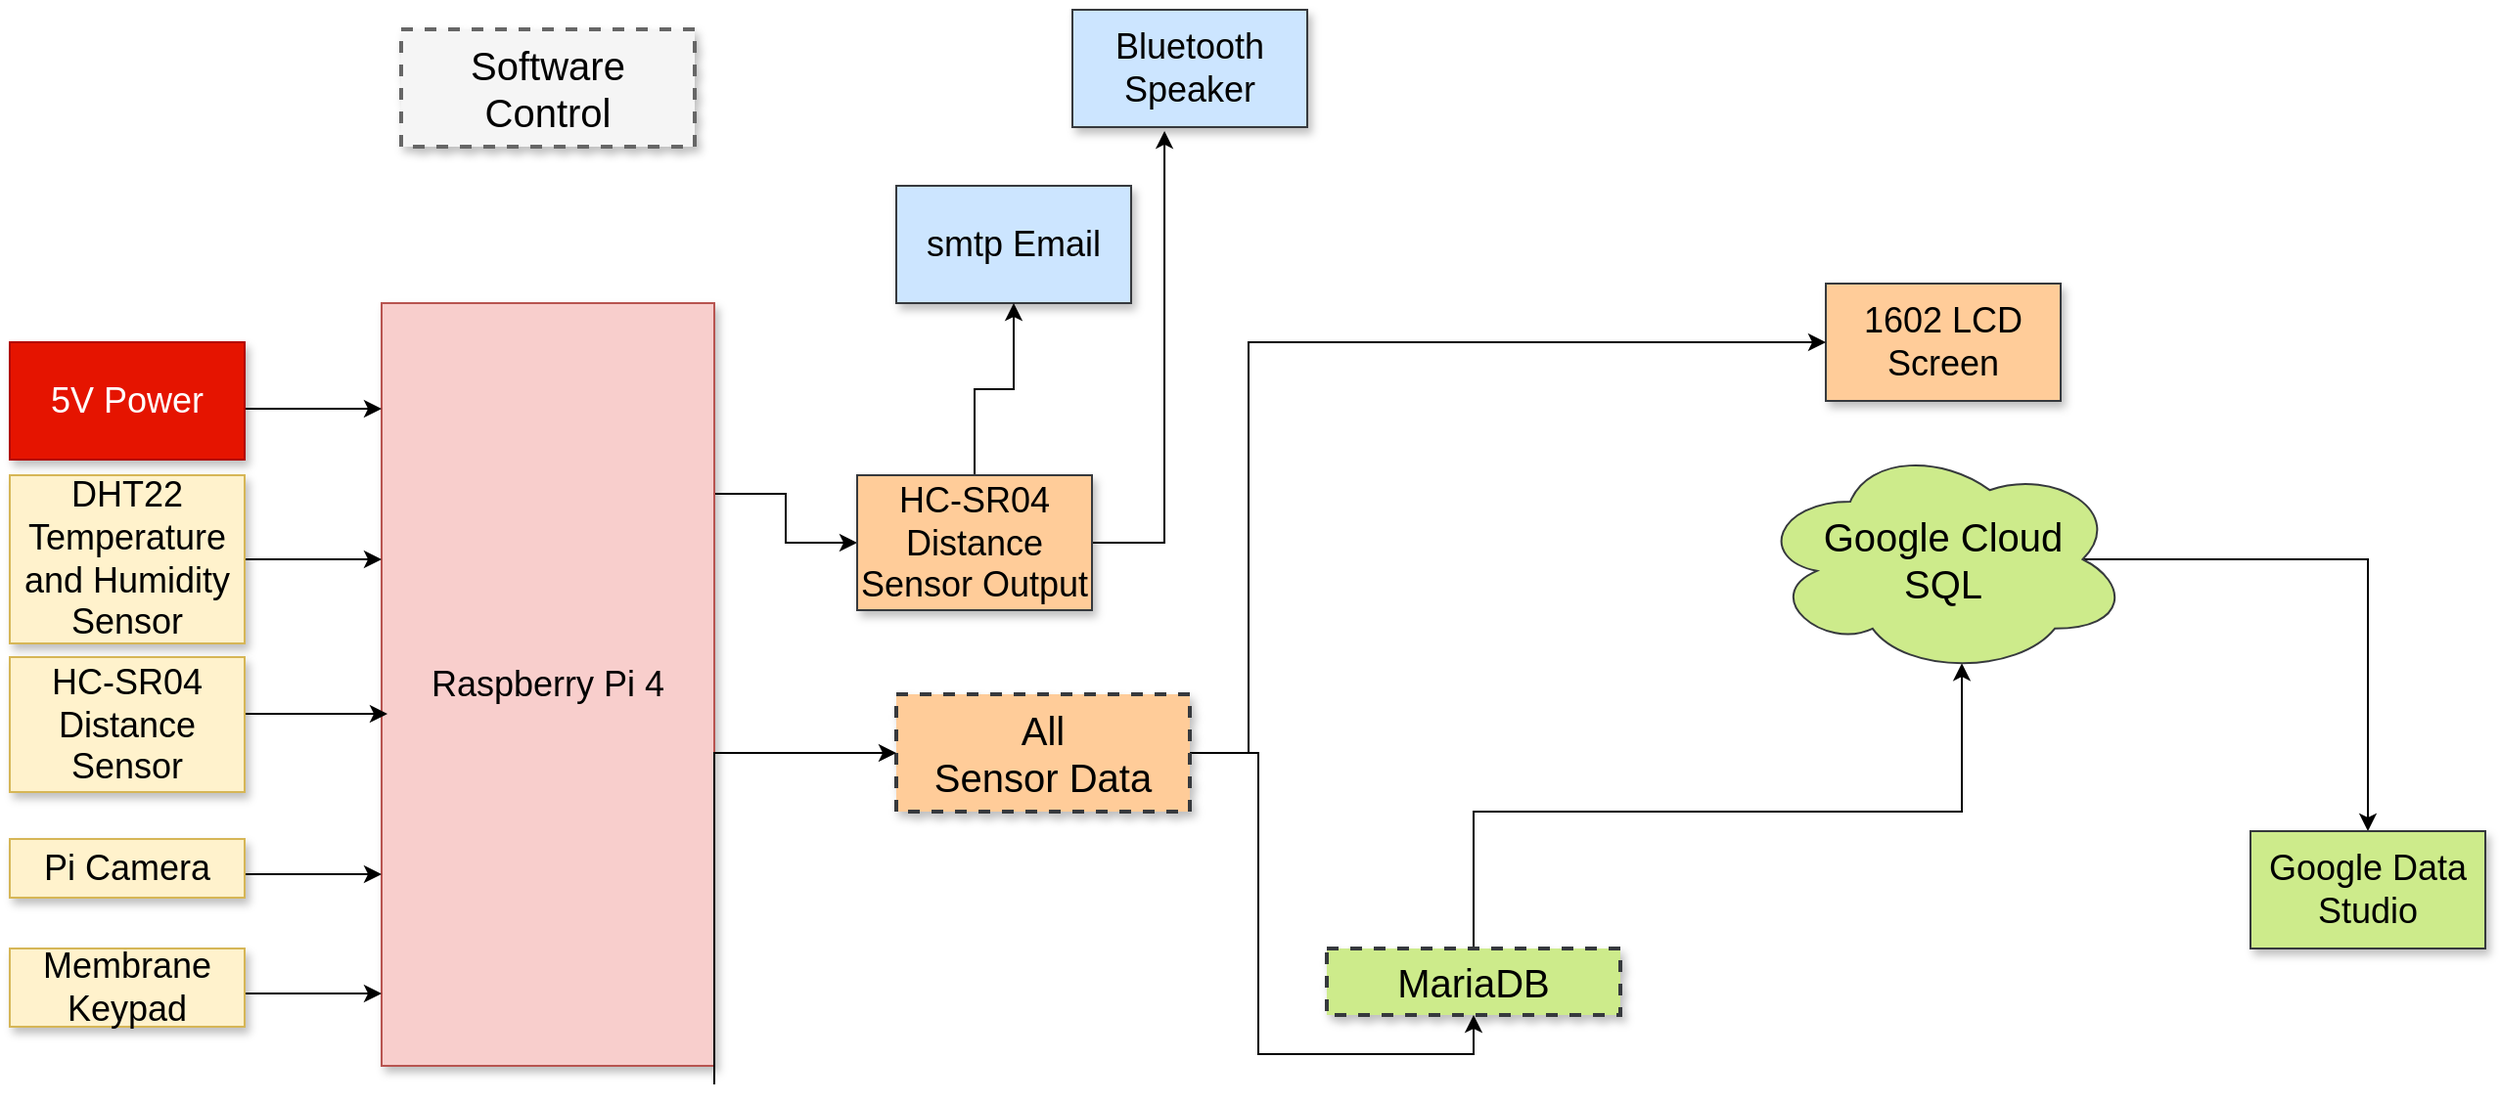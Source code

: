 <mxfile version="15.7.4" type="github">
  <diagram name="Page-1" id="90a13364-a465-7bf4-72fc-28e22215d7a0">
    <mxGraphModel dx="1422" dy="780" grid="1" gridSize="10" guides="1" tooltips="1" connect="1" arrows="1" fold="1" page="1" pageScale="1.5" pageWidth="1169" pageHeight="826" background="none" math="0" shadow="0">
      <root>
        <mxCell id="0" style=";html=1;" />
        <mxCell id="1" style=";html=1;" parent="0" />
        <mxCell id="3a17f1ce550125da-1" value="Software Control" style="whiteSpace=wrap;html=1;shadow=1;fontSize=20;fillColor=#f5f5f5;strokeColor=#666666;strokeWidth=2;dashed=1;" parent="1" vertex="1">
          <mxGeometry x="535" y="260" width="150" height="60" as="geometry" />
        </mxCell>
        <mxCell id="d94RYf1Eqxd7llpjm9vU-21" style="edgeStyle=orthogonalEdgeStyle;rounded=0;orthogonalLoop=1;jettySize=auto;html=1;exitX=1;exitY=0.25;exitDx=0;exitDy=0;entryX=0;entryY=0.5;entryDx=0;entryDy=0;fontSize=20;" parent="1" source="3a17f1ce550125da-2" target="d94RYf1Eqxd7llpjm9vU-20" edge="1">
          <mxGeometry relative="1" as="geometry" />
        </mxCell>
        <mxCell id="3a17f1ce550125da-2" value="&lt;div&gt;Raspberry Pi 4&lt;/div&gt;" style="whiteSpace=wrap;html=1;shadow=1;fontSize=18;fillColor=#f8cecc;strokeColor=#b85450;" parent="1" vertex="1">
          <mxGeometry x="525" y="400" width="170" height="390" as="geometry" />
        </mxCell>
        <mxCell id="3a17f1ce550125da-4" value="1602 LCD Screen" style="whiteSpace=wrap;html=1;shadow=1;fontSize=18;fillColor=#ffcc99;strokeColor=#36393d;" parent="1" vertex="1">
          <mxGeometry x="1263" y="390" width="120" height="60" as="geometry" />
        </mxCell>
        <mxCell id="3a17f1ce550125da-5" value="smtp Email" style="whiteSpace=wrap;html=1;shadow=1;fontSize=18;fillColor=#cce5ff;strokeColor=#36393d;" parent="1" vertex="1">
          <mxGeometry x="788" y="340" width="120" height="60" as="geometry" />
        </mxCell>
        <mxCell id="3a17f1ce550125da-6" value="Bluetooth Speaker" style="whiteSpace=wrap;html=1;shadow=1;fontSize=18;fillColor=#cce5ff;strokeColor=#36393d;" parent="1" vertex="1">
          <mxGeometry x="878" y="250" width="120" height="60" as="geometry" />
        </mxCell>
        <mxCell id="3a17f1ce550125da-20" style="edgeStyle=elbowEdgeStyle;rounded=0;html=1;startArrow=none;startFill=0;jettySize=auto;orthogonalLoop=1;fontSize=18;elbow=vertical;" parent="1" source="3a17f1ce550125da-8" edge="1">
          <mxGeometry relative="1" as="geometry">
            <Array as="points">
              <mxPoint x="495" y="454" />
            </Array>
            <mxPoint x="525" y="454" as="targetPoint" />
          </mxGeometry>
        </mxCell>
        <mxCell id="3a17f1ce550125da-8" value="5V Power" style="whiteSpace=wrap;html=1;shadow=1;fontSize=18;fillColor=#e51400;strokeColor=#B20000;fontColor=#ffffff;" parent="1" vertex="1">
          <mxGeometry x="335" y="420" width="120" height="60" as="geometry" />
        </mxCell>
        <mxCell id="3a17f1ce550125da-21" style="edgeStyle=elbowEdgeStyle;rounded=0;html=1;startArrow=none;startFill=0;jettySize=auto;orthogonalLoop=1;fontSize=18;elbow=vertical;" parent="1" source="3a17f1ce550125da-9" edge="1">
          <mxGeometry relative="1" as="geometry">
            <mxPoint x="525" y="531" as="targetPoint" />
          </mxGeometry>
        </mxCell>
        <mxCell id="3a17f1ce550125da-9" value="DHT22 Temperature and Humidity Sensor" style="whiteSpace=wrap;html=1;shadow=1;fontSize=18;fillColor=#fff2cc;strokeColor=#d6b656;" parent="1" vertex="1">
          <mxGeometry x="335" y="488" width="120" height="86" as="geometry" />
        </mxCell>
        <mxCell id="d94RYf1Eqxd7llpjm9vU-2" style="edgeStyle=elbowEdgeStyle;rounded=0;html=1;startArrow=none;startFill=0;jettySize=auto;orthogonalLoop=1;fontSize=18;elbow=vertical;" parent="1" source="d94RYf1Eqxd7llpjm9vU-3" edge="1">
          <mxGeometry relative="1" as="geometry">
            <mxPoint x="528" y="610" as="targetPoint" />
            <Array as="points">
              <mxPoint x="478" y="610" />
            </Array>
          </mxGeometry>
        </mxCell>
        <mxCell id="d94RYf1Eqxd7llpjm9vU-3" value="HC-SR04 Distance Sensor" style="whiteSpace=wrap;html=1;shadow=1;fontSize=18;fillColor=#fff2cc;strokeColor=#d6b656;" parent="1" vertex="1">
          <mxGeometry x="335" y="581" width="120" height="69" as="geometry" />
        </mxCell>
        <mxCell id="d94RYf1Eqxd7llpjm9vU-4" style="edgeStyle=elbowEdgeStyle;rounded=0;html=1;startArrow=none;startFill=0;jettySize=auto;orthogonalLoop=1;fontSize=18;elbow=vertical;" parent="1" source="d94RYf1Eqxd7llpjm9vU-5" edge="1">
          <mxGeometry relative="1" as="geometry">
            <mxPoint x="525" y="692" as="targetPoint" />
          </mxGeometry>
        </mxCell>
        <mxCell id="d94RYf1Eqxd7llpjm9vU-5" value="Pi Camera" style="whiteSpace=wrap;html=1;shadow=1;fontSize=18;fillColor=#fff2cc;strokeColor=#d6b656;" parent="1" vertex="1">
          <mxGeometry x="335" y="674" width="120" height="30" as="geometry" />
        </mxCell>
        <mxCell id="d94RYf1Eqxd7llpjm9vU-6" style="edgeStyle=elbowEdgeStyle;rounded=0;html=1;startArrow=none;startFill=0;jettySize=auto;orthogonalLoop=1;fontSize=18;elbow=vertical;" parent="1" source="d94RYf1Eqxd7llpjm9vU-7" edge="1">
          <mxGeometry relative="1" as="geometry">
            <mxPoint x="525" y="753" as="targetPoint" />
          </mxGeometry>
        </mxCell>
        <mxCell id="d94RYf1Eqxd7llpjm9vU-7" value="Membrane Keypad" style="whiteSpace=wrap;html=1;shadow=1;fontSize=18;fillColor=#fff2cc;strokeColor=#d6b656;" parent="1" vertex="1">
          <mxGeometry x="335" y="730" width="120" height="40" as="geometry" />
        </mxCell>
        <mxCell id="d94RYf1Eqxd7llpjm9vU-19" style="edgeStyle=orthogonalEdgeStyle;rounded=0;orthogonalLoop=1;jettySize=auto;html=1;exitX=0.5;exitY=0;exitDx=0;exitDy=0;entryX=0.55;entryY=0.95;entryDx=0;entryDy=0;entryPerimeter=0;fontSize=20;" parent="1" source="d94RYf1Eqxd7llpjm9vU-8" target="d94RYf1Eqxd7llpjm9vU-10" edge="1">
          <mxGeometry relative="1" as="geometry" />
        </mxCell>
        <mxCell id="d94RYf1Eqxd7llpjm9vU-8" value="MariaDB" style="whiteSpace=wrap;html=1;shadow=1;fontSize=20;fillColor=#cdeb8b;strokeColor=#36393d;strokeWidth=2;dashed=1;" parent="1" vertex="1">
          <mxGeometry x="1008" y="730" width="150" height="34" as="geometry" />
        </mxCell>
        <mxCell id="d94RYf1Eqxd7llpjm9vU-25" style="edgeStyle=orthogonalEdgeStyle;rounded=0;orthogonalLoop=1;jettySize=auto;html=1;exitX=0.875;exitY=0.5;exitDx=0;exitDy=0;exitPerimeter=0;fontSize=20;" parent="1" source="d94RYf1Eqxd7llpjm9vU-10" target="d94RYf1Eqxd7llpjm9vU-24" edge="1">
          <mxGeometry relative="1" as="geometry" />
        </mxCell>
        <mxCell id="d94RYf1Eqxd7llpjm9vU-10" value="&lt;div style=&quot;font-size: 20px&quot;&gt;&lt;font style=&quot;font-size: 20px&quot;&gt;Google Cloud&lt;/font&gt;&lt;/div&gt;&lt;div style=&quot;font-size: 20px&quot;&gt;&lt;font style=&quot;font-size: 20px&quot;&gt;SQL&lt;/font&gt;&lt;/div&gt;" style="ellipse;shape=cloud;whiteSpace=wrap;html=1;strokeColor=#36393d;fillColor=#cdeb8b;" parent="1" vertex="1">
          <mxGeometry x="1228" y="472" width="190" height="118" as="geometry" />
        </mxCell>
        <mxCell id="d94RYf1Eqxd7llpjm9vU-15" style="edgeStyle=orthogonalEdgeStyle;rounded=0;orthogonalLoop=1;jettySize=auto;html=1;exitX=1;exitY=0.5;exitDx=0;exitDy=0;fontSize=20;entryX=0;entryY=0.5;entryDx=0;entryDy=0;" parent="1" source="d94RYf1Eqxd7llpjm9vU-11" target="3a17f1ce550125da-4" edge="1">
          <mxGeometry relative="1" as="geometry">
            <mxPoint x="968" y="470" as="targetPoint" />
            <Array as="points">
              <mxPoint x="968" y="630" />
              <mxPoint x="968" y="420" />
            </Array>
          </mxGeometry>
        </mxCell>
        <mxCell id="d94RYf1Eqxd7llpjm9vU-16" style="edgeStyle=orthogonalEdgeStyle;rounded=0;orthogonalLoop=1;jettySize=auto;html=1;entryX=0.5;entryY=1;entryDx=0;entryDy=0;fontSize=20;" parent="1" source="d94RYf1Eqxd7llpjm9vU-11" target="d94RYf1Eqxd7llpjm9vU-8" edge="1">
          <mxGeometry relative="1" as="geometry" />
        </mxCell>
        <mxCell id="d94RYf1Eqxd7llpjm9vU-11" value="All&lt;br&gt;Sensor Data" style="whiteSpace=wrap;html=1;shadow=1;fontSize=20;fillColor=#ffcc99;strokeColor=#36393d;strokeWidth=2;dashed=1;" parent="1" vertex="1">
          <mxGeometry x="788" y="600" width="150" height="60" as="geometry" />
        </mxCell>
        <mxCell id="d94RYf1Eqxd7llpjm9vU-12" style="edgeStyle=elbowEdgeStyle;rounded=0;html=1;startArrow=none;startFill=0;jettySize=auto;orthogonalLoop=1;fontSize=18;elbow=vertical;entryX=0;entryY=0.5;entryDx=0;entryDy=0;" parent="1" target="d94RYf1Eqxd7llpjm9vU-11" edge="1">
          <mxGeometry relative="1" as="geometry">
            <mxPoint x="695" y="799.5" as="sourcePoint" />
            <mxPoint x="775" y="799.5" as="targetPoint" />
            <Array as="points">
              <mxPoint x="738" y="630" />
            </Array>
          </mxGeometry>
        </mxCell>
        <mxCell id="d94RYf1Eqxd7llpjm9vU-22" style="edgeStyle=orthogonalEdgeStyle;rounded=0;orthogonalLoop=1;jettySize=auto;html=1;exitX=0.5;exitY=0;exitDx=0;exitDy=0;entryX=0.5;entryY=1;entryDx=0;entryDy=0;fontSize=20;" parent="1" source="d94RYf1Eqxd7llpjm9vU-20" target="3a17f1ce550125da-5" edge="1">
          <mxGeometry relative="1" as="geometry" />
        </mxCell>
        <mxCell id="d94RYf1Eqxd7llpjm9vU-23" style="edgeStyle=orthogonalEdgeStyle;rounded=0;orthogonalLoop=1;jettySize=auto;html=1;exitX=1;exitY=0.5;exitDx=0;exitDy=0;entryX=0.392;entryY=1.033;entryDx=0;entryDy=0;entryPerimeter=0;fontSize=20;" parent="1" source="d94RYf1Eqxd7llpjm9vU-20" target="3a17f1ce550125da-6" edge="1">
          <mxGeometry relative="1" as="geometry" />
        </mxCell>
        <mxCell id="d94RYf1Eqxd7llpjm9vU-20" value="HC-SR04 Distance Sensor Output" style="whiteSpace=wrap;html=1;shadow=1;fontSize=18;fillColor=#ffcc99;strokeColor=#36393d;" parent="1" vertex="1">
          <mxGeometry x="768" y="488" width="120" height="69" as="geometry" />
        </mxCell>
        <mxCell id="d94RYf1Eqxd7llpjm9vU-24" value="Google Data Studio" style="whiteSpace=wrap;html=1;shadow=1;fontSize=18;fillColor=#cdeb8b;strokeColor=#36393d;" parent="1" vertex="1">
          <mxGeometry x="1480" y="670" width="120" height="60" as="geometry" />
        </mxCell>
      </root>
    </mxGraphModel>
  </diagram>
</mxfile>
